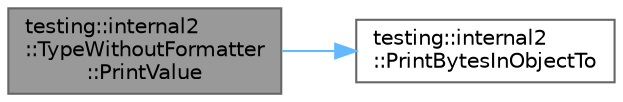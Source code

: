 digraph "testing::internal2::TypeWithoutFormatter::PrintValue"
{
 // LATEX_PDF_SIZE
  bgcolor="transparent";
  edge [fontname=Helvetica,fontsize=10,labelfontname=Helvetica,labelfontsize=10];
  node [fontname=Helvetica,fontsize=10,shape=box,height=0.2,width=0.4];
  rankdir="LR";
  Node1 [id="Node000001",label="testing::internal2\l::TypeWithoutFormatter\l::PrintValue",height=0.2,width=0.4,color="gray40", fillcolor="grey60", style="filled", fontcolor="black",tooltip=" "];
  Node1 -> Node2 [id="edge1_Node000001_Node000002",color="steelblue1",style="solid",tooltip=" "];
  Node2 [id="Node000002",label="testing::internal2\l::PrintBytesInObjectTo",height=0.2,width=0.4,color="grey40", fillcolor="white", style="filled",URL="$namespacetesting_1_1internal2.html#a9fbf8e07c0f94dc74d6ef5e56cd3c553",tooltip=" "];
}
